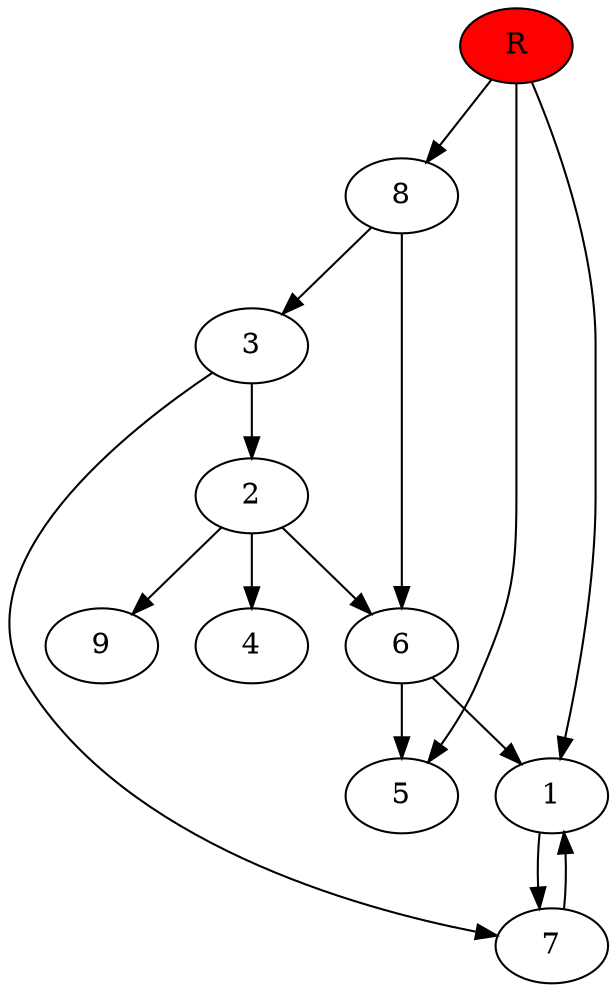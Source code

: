 digraph prb29853 {
	1
	2
	3
	4
	5
	6
	7
	8
	R [fillcolor="#ff0000" style=filled]
	1 -> 7
	2 -> 4
	2 -> 6
	2 -> 9
	3 -> 2
	3 -> 7
	6 -> 1
	6 -> 5
	7 -> 1
	8 -> 3
	8 -> 6
	R -> 1
	R -> 5
	R -> 8
}
